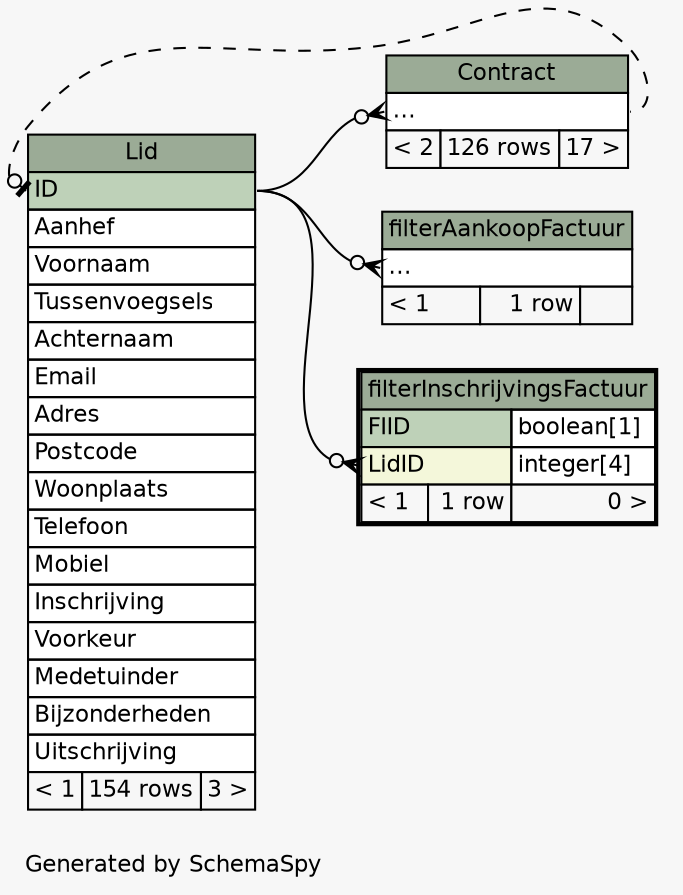 // dot 2.40.1 on Linux 4.19.0-5-amd64
// SchemaSpy rev 590
digraph "impliedTwoDegreesRelationshipsDiagram" {
  graph [
    rankdir="RL"
    bgcolor="#f7f7f7"
    label="\nGenerated by SchemaSpy"
    labeljust="l"
    nodesep="0.18"
    ranksep="0.46"
    fontname="Helvetica"
    fontsize="11"
  ];
  node [
    fontname="Helvetica"
    fontsize="11"
    shape="plaintext"
  ];
  edge [
    arrowsize="0.8"
  ];
  "Contract":"elipses":w -> "Lid":"ID":e [arrowhead=none dir=back arrowtail=crowodot];
  "filterAankoopFactuur":"elipses":w -> "Lid":"ID":e [arrowhead=none dir=back arrowtail=crowodot];
  "filterInschrijvingsFactuur":"LidID":w -> "Lid":"ID":e [arrowhead=none dir=back arrowtail=crowodot];
  "Lid":"ID":w -> "Contract":"elipses":e [arrowhead=none dir=back arrowtail=teeodot style=dashed];
  "Contract" [
    label=<
    <TABLE BORDER="0" CELLBORDER="1" CELLSPACING="0" BGCOLOR="#ffffff">
      <TR><TD COLSPAN="3" BGCOLOR="#9bab96" ALIGN="CENTER">Contract</TD></TR>
      <TR><TD PORT="elipses" COLSPAN="3" ALIGN="LEFT">...</TD></TR>
      <TR><TD ALIGN="LEFT" BGCOLOR="#f7f7f7">&lt; 2</TD><TD ALIGN="RIGHT" BGCOLOR="#f7f7f7">126 rows</TD><TD ALIGN="RIGHT" BGCOLOR="#f7f7f7">17 &gt;</TD></TR>
    </TABLE>>
    URL="Contract.html"
    tooltip="Contract"
  ];
  "filterAankoopFactuur" [
    label=<
    <TABLE BORDER="0" CELLBORDER="1" CELLSPACING="0" BGCOLOR="#ffffff">
      <TR><TD COLSPAN="3" BGCOLOR="#9bab96" ALIGN="CENTER">filterAankoopFactuur</TD></TR>
      <TR><TD PORT="elipses" COLSPAN="3" ALIGN="LEFT">...</TD></TR>
      <TR><TD ALIGN="LEFT" BGCOLOR="#f7f7f7">&lt; 1</TD><TD ALIGN="RIGHT" BGCOLOR="#f7f7f7">1 row</TD><TD ALIGN="RIGHT" BGCOLOR="#f7f7f7">  </TD></TR>
    </TABLE>>
    URL="filterAankoopFactuur.html"
    tooltip="filterAankoopFactuur"
  ];
  "filterInschrijvingsFactuur" [
    label=<
    <TABLE BORDER="2" CELLBORDER="1" CELLSPACING="0" BGCOLOR="#ffffff">
      <TR><TD COLSPAN="3" BGCOLOR="#9bab96" ALIGN="CENTER">filterInschrijvingsFactuur</TD></TR>
      <TR><TD PORT="FIID" COLSPAN="2" BGCOLOR="#bed1b8" ALIGN="LEFT">FIID</TD><TD PORT="FIID.type" ALIGN="LEFT">boolean[1]</TD></TR>
      <TR><TD PORT="LidID" COLSPAN="2" BGCOLOR="#f4f7da" ALIGN="LEFT">LidID</TD><TD PORT="LidID.type" ALIGN="LEFT">integer[4]</TD></TR>
      <TR><TD ALIGN="LEFT" BGCOLOR="#f7f7f7">&lt; 1</TD><TD ALIGN="RIGHT" BGCOLOR="#f7f7f7">1 row</TD><TD ALIGN="RIGHT" BGCOLOR="#f7f7f7">0 &gt;</TD></TR>
    </TABLE>>
    URL="filterInschrijvingsFactuur.html"
    tooltip="filterInschrijvingsFactuur"
  ];
  "Lid" [
    label=<
    <TABLE BORDER="0" CELLBORDER="1" CELLSPACING="0" BGCOLOR="#ffffff">
      <TR><TD COLSPAN="3" BGCOLOR="#9bab96" ALIGN="CENTER">Lid</TD></TR>
      <TR><TD PORT="ID" COLSPAN="3" BGCOLOR="#bed1b8" ALIGN="LEFT">ID</TD></TR>
      <TR><TD PORT="Aanhef" COLSPAN="3" ALIGN="LEFT">Aanhef</TD></TR>
      <TR><TD PORT="Voornaam" COLSPAN="3" ALIGN="LEFT">Voornaam</TD></TR>
      <TR><TD PORT="Tussenvoegsels" COLSPAN="3" ALIGN="LEFT">Tussenvoegsels</TD></TR>
      <TR><TD PORT="Achternaam" COLSPAN="3" ALIGN="LEFT">Achternaam</TD></TR>
      <TR><TD PORT="Email" COLSPAN="3" ALIGN="LEFT">Email</TD></TR>
      <TR><TD PORT="Adres" COLSPAN="3" ALIGN="LEFT">Adres</TD></TR>
      <TR><TD PORT="Postcode" COLSPAN="3" ALIGN="LEFT">Postcode</TD></TR>
      <TR><TD PORT="Woonplaats" COLSPAN="3" ALIGN="LEFT">Woonplaats</TD></TR>
      <TR><TD PORT="Telefoon" COLSPAN="3" ALIGN="LEFT">Telefoon</TD></TR>
      <TR><TD PORT="Mobiel" COLSPAN="3" ALIGN="LEFT">Mobiel</TD></TR>
      <TR><TD PORT="Inschrijving" COLSPAN="3" ALIGN="LEFT">Inschrijving</TD></TR>
      <TR><TD PORT="Voorkeur" COLSPAN="3" ALIGN="LEFT">Voorkeur</TD></TR>
      <TR><TD PORT="Medetuinder" COLSPAN="3" ALIGN="LEFT">Medetuinder</TD></TR>
      <TR><TD PORT="Bijzonderheden" COLSPAN="3" ALIGN="LEFT">Bijzonderheden</TD></TR>
      <TR><TD PORT="Uitschrijving" COLSPAN="3" ALIGN="LEFT">Uitschrijving</TD></TR>
      <TR><TD ALIGN="LEFT" BGCOLOR="#f7f7f7">&lt; 1</TD><TD ALIGN="RIGHT" BGCOLOR="#f7f7f7">154 rows</TD><TD ALIGN="RIGHT" BGCOLOR="#f7f7f7">3 &gt;</TD></TR>
    </TABLE>>
    URL="Lid.html"
    tooltip="Lid"
  ];
}
